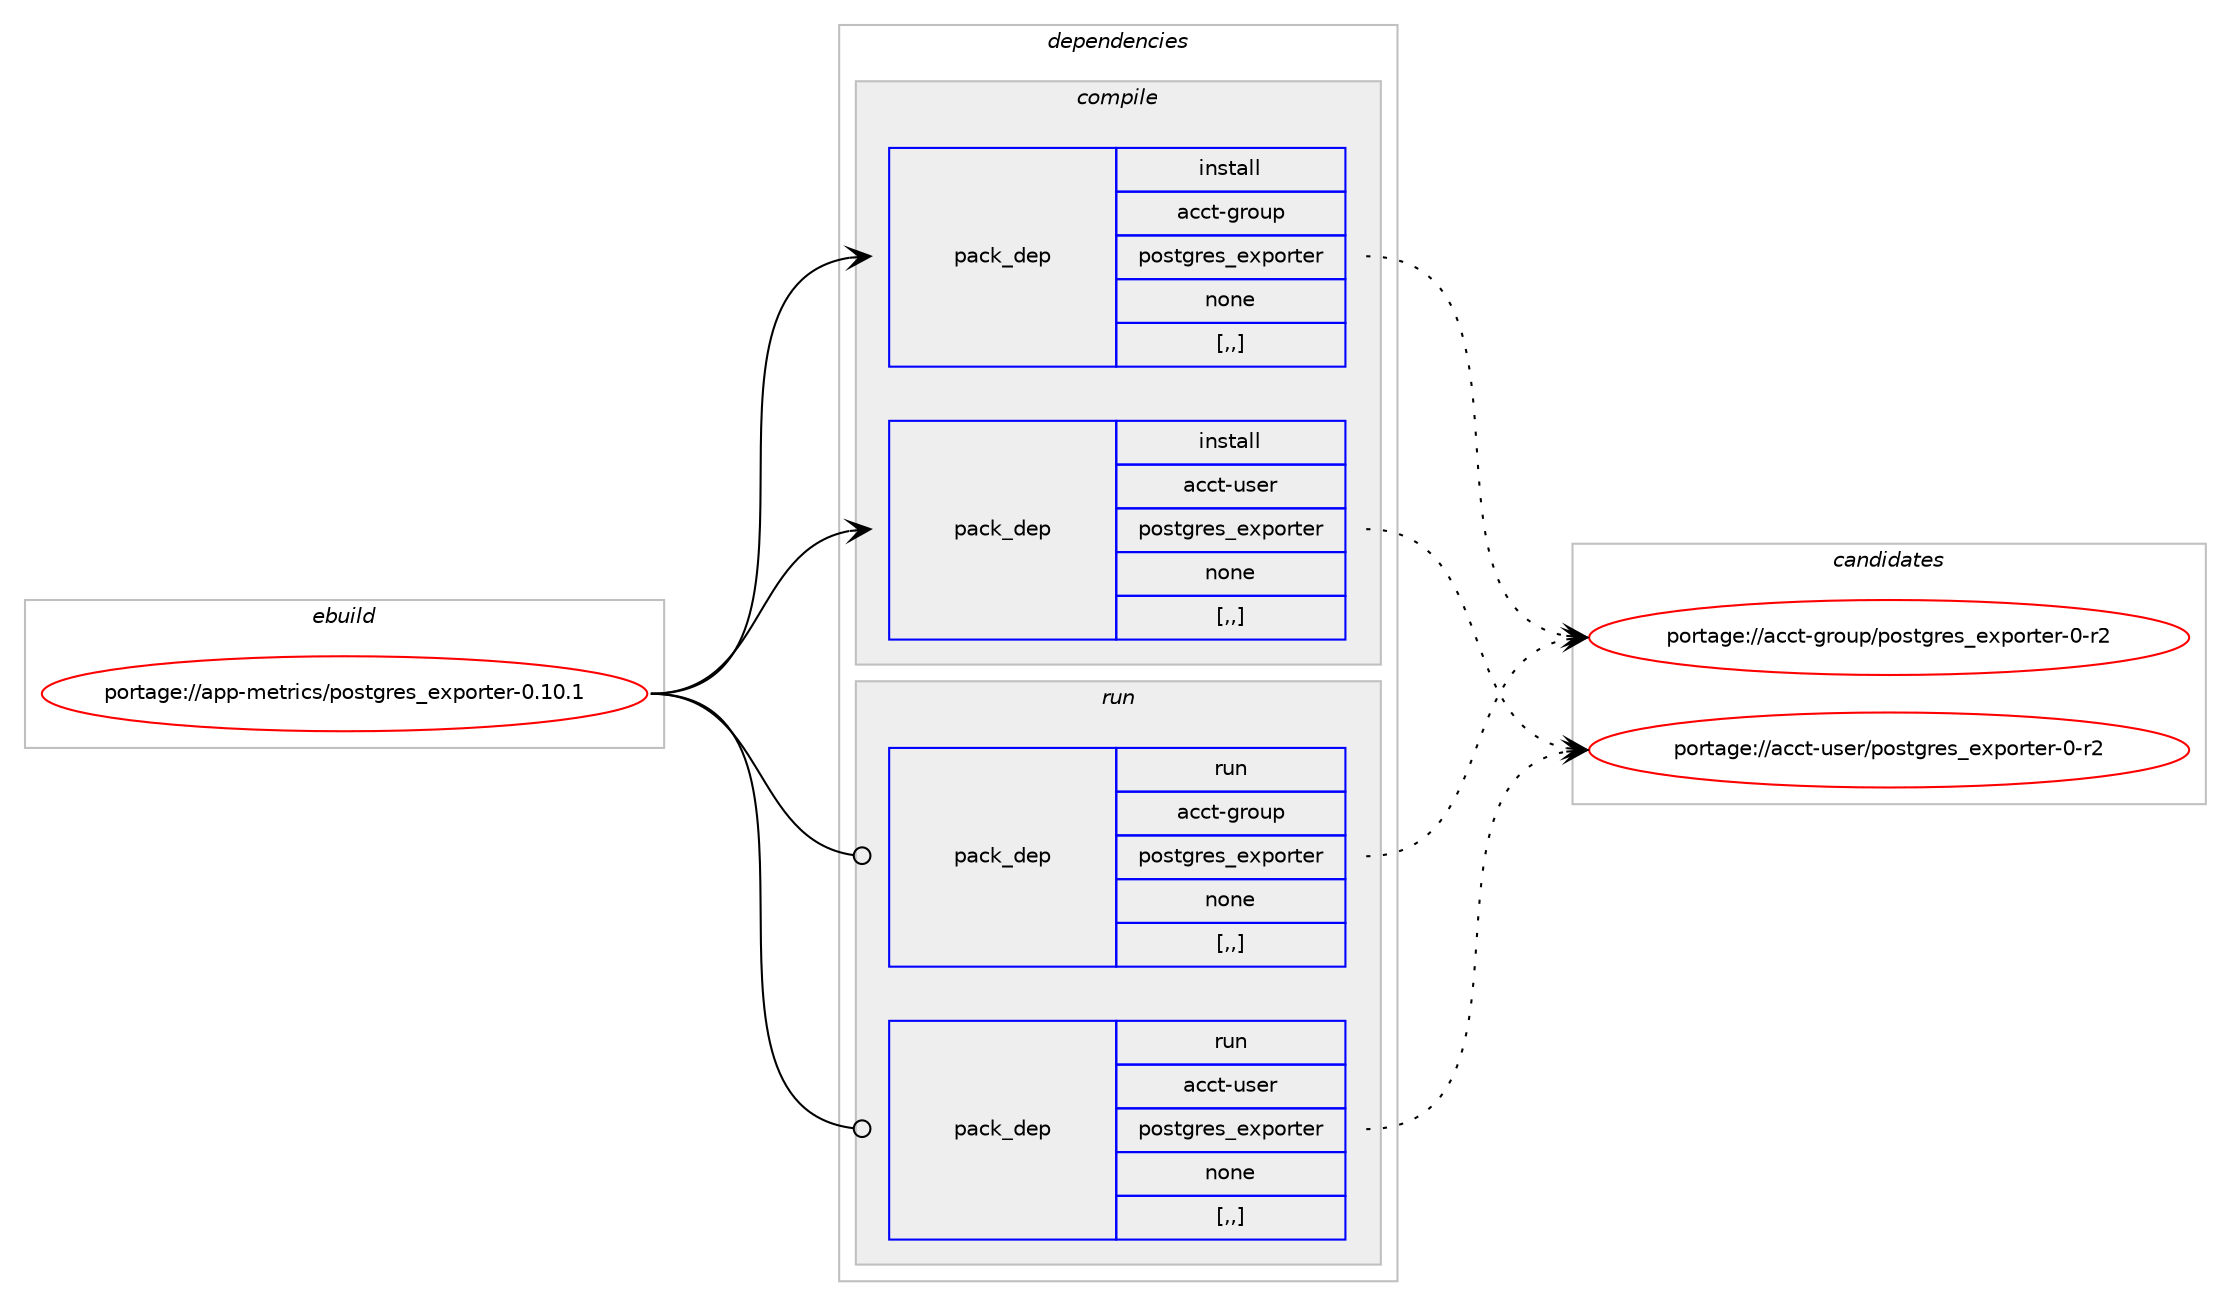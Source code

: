 digraph prolog {

# *************
# Graph options
# *************

newrank=true;
concentrate=true;
compound=true;
graph [rankdir=LR,fontname=Helvetica,fontsize=10,ranksep=1.5];#, ranksep=2.5, nodesep=0.2];
edge  [arrowhead=vee];
node  [fontname=Helvetica,fontsize=10];

# **********
# The ebuild
# **********

subgraph cluster_leftcol {
color=gray;
rank=same;
label=<<i>ebuild</i>>;
id [label="portage://app-metrics/postgres_exporter-0.10.1", color=red, width=4, href="../app-metrics/postgres_exporter-0.10.1.svg"];
}

# ****************
# The dependencies
# ****************

subgraph cluster_midcol {
color=gray;
label=<<i>dependencies</i>>;
subgraph cluster_compile {
fillcolor="#eeeeee";
style=filled;
label=<<i>compile</i>>;
subgraph pack27391 {
dependency39159 [label=<<TABLE BORDER="0" CELLBORDER="1" CELLSPACING="0" CELLPADDING="4" WIDTH="220"><TR><TD ROWSPAN="6" CELLPADDING="30">pack_dep</TD></TR><TR><TD WIDTH="110">install</TD></TR><TR><TD>acct-group</TD></TR><TR><TD>postgres_exporter</TD></TR><TR><TD>none</TD></TR><TR><TD>[,,]</TD></TR></TABLE>>, shape=none, color=blue];
}
id:e -> dependency39159:w [weight=20,style="solid",arrowhead="vee"];
subgraph pack27392 {
dependency39160 [label=<<TABLE BORDER="0" CELLBORDER="1" CELLSPACING="0" CELLPADDING="4" WIDTH="220"><TR><TD ROWSPAN="6" CELLPADDING="30">pack_dep</TD></TR><TR><TD WIDTH="110">install</TD></TR><TR><TD>acct-user</TD></TR><TR><TD>postgres_exporter</TD></TR><TR><TD>none</TD></TR><TR><TD>[,,]</TD></TR></TABLE>>, shape=none, color=blue];
}
id:e -> dependency39160:w [weight=20,style="solid",arrowhead="vee"];
}
subgraph cluster_compileandrun {
fillcolor="#eeeeee";
style=filled;
label=<<i>compile and run</i>>;
}
subgraph cluster_run {
fillcolor="#eeeeee";
style=filled;
label=<<i>run</i>>;
subgraph pack27393 {
dependency39161 [label=<<TABLE BORDER="0" CELLBORDER="1" CELLSPACING="0" CELLPADDING="4" WIDTH="220"><TR><TD ROWSPAN="6" CELLPADDING="30">pack_dep</TD></TR><TR><TD WIDTH="110">run</TD></TR><TR><TD>acct-group</TD></TR><TR><TD>postgres_exporter</TD></TR><TR><TD>none</TD></TR><TR><TD>[,,]</TD></TR></TABLE>>, shape=none, color=blue];
}
id:e -> dependency39161:w [weight=20,style="solid",arrowhead="odot"];
subgraph pack27394 {
dependency39162 [label=<<TABLE BORDER="0" CELLBORDER="1" CELLSPACING="0" CELLPADDING="4" WIDTH="220"><TR><TD ROWSPAN="6" CELLPADDING="30">pack_dep</TD></TR><TR><TD WIDTH="110">run</TD></TR><TR><TD>acct-user</TD></TR><TR><TD>postgres_exporter</TD></TR><TR><TD>none</TD></TR><TR><TD>[,,]</TD></TR></TABLE>>, shape=none, color=blue];
}
id:e -> dependency39162:w [weight=20,style="solid",arrowhead="odot"];
}
}

# **************
# The candidates
# **************

subgraph cluster_choices {
rank=same;
color=gray;
label=<<i>candidates</i>>;

subgraph choice27391 {
color=black;
nodesep=1;
choice97999911645103114111117112471121111151161031141011159510112011211111411610111445484511450 [label="portage://acct-group/postgres_exporter-0-r2", color=red, width=4,href="../acct-group/postgres_exporter-0-r2.svg"];
dependency39159:e -> choice97999911645103114111117112471121111151161031141011159510112011211111411610111445484511450:w [style=dotted,weight="100"];
}
subgraph choice27392 {
color=black;
nodesep=1;
choice97999911645117115101114471121111151161031141011159510112011211111411610111445484511450 [label="portage://acct-user/postgres_exporter-0-r2", color=red, width=4,href="../acct-user/postgres_exporter-0-r2.svg"];
dependency39160:e -> choice97999911645117115101114471121111151161031141011159510112011211111411610111445484511450:w [style=dotted,weight="100"];
}
subgraph choice27393 {
color=black;
nodesep=1;
choice97999911645103114111117112471121111151161031141011159510112011211111411610111445484511450 [label="portage://acct-group/postgres_exporter-0-r2", color=red, width=4,href="../acct-group/postgres_exporter-0-r2.svg"];
dependency39161:e -> choice97999911645103114111117112471121111151161031141011159510112011211111411610111445484511450:w [style=dotted,weight="100"];
}
subgraph choice27394 {
color=black;
nodesep=1;
choice97999911645117115101114471121111151161031141011159510112011211111411610111445484511450 [label="portage://acct-user/postgres_exporter-0-r2", color=red, width=4,href="../acct-user/postgres_exporter-0-r2.svg"];
dependency39162:e -> choice97999911645117115101114471121111151161031141011159510112011211111411610111445484511450:w [style=dotted,weight="100"];
}
}

}
